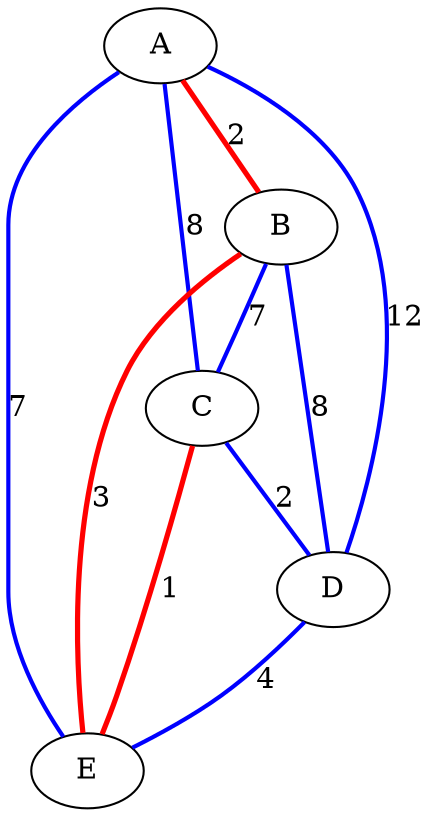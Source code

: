 strict graph  { 
 A -- B [penwidth = 2.5, color=red,label=2,weight=2]; 
 A -- C [penwidth = 2,color=blue,label=8,weight=8]; 
 A -- D [penwidth = 2,color=blue,label=12,weight=12]; 
 A -- E [penwidth = 2,color=blue,label=7,weight=7]; 
 B -- A [penwidth = 2.5, color=red,label=2,weight=2]; 
 B -- C [penwidth = 2,color=blue,label=7,weight=7]; 
 B -- D [penwidth = 2,color=blue,label=8,weight=8]; 
 B -- E [penwidth = 2.5, color=red,label=3,weight=3]; 
 C -- A [penwidth = 2,color=blue,label=8,weight=8]; 
 C -- B [penwidth = 2,color=blue,label=7,weight=7]; 
 C -- D [penwidth = 2,color=blue,label=2,weight=2]; 
 C -- E [penwidth = 2.5, color=red,label=1,weight=1]; 
 D -- A [penwidth = 2,color=blue,label=12,weight=12]; 
 D -- B [penwidth = 2,color=blue,label=8,weight=8]; 
 D -- C [penwidth = 2,color=blue,label=2,weight=2]; 
 D -- E [penwidth = 2,color=blue,label=4,weight=4]; 
 E -- A [penwidth = 2,color=blue,label=7,weight=7]; 
 E -- B [penwidth = 2.5, color=red,label=3,weight=3]; 
 E -- C [penwidth = 2.5, color=red,label=1,weight=1]; 
 E -- D [penwidth = 2,color=blue,label=4,weight=4]; 
 }